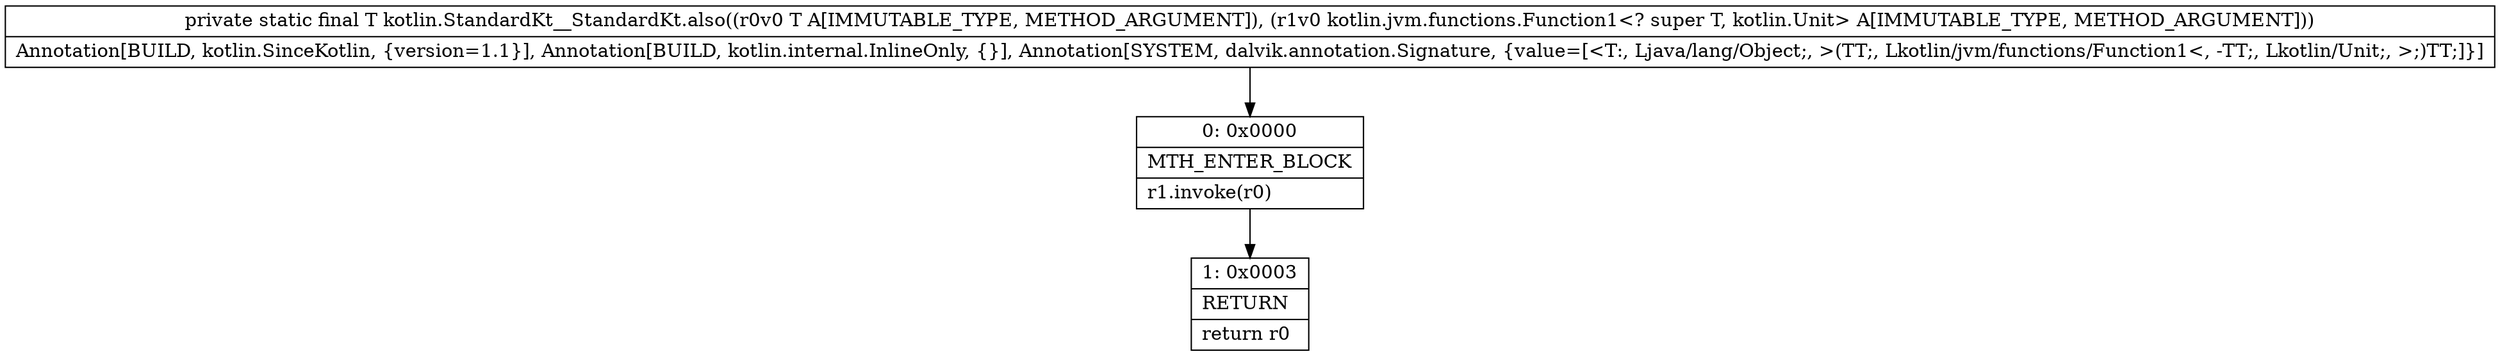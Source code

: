 digraph "CFG forkotlin.StandardKt__StandardKt.also(Ljava\/lang\/Object;Lkotlin\/jvm\/functions\/Function1;)Ljava\/lang\/Object;" {
Node_0 [shape=record,label="{0\:\ 0x0000|MTH_ENTER_BLOCK\l|r1.invoke(r0)\l}"];
Node_1 [shape=record,label="{1\:\ 0x0003|RETURN\l|return r0\l}"];
MethodNode[shape=record,label="{private static final T kotlin.StandardKt__StandardKt.also((r0v0 T A[IMMUTABLE_TYPE, METHOD_ARGUMENT]), (r1v0 kotlin.jvm.functions.Function1\<? super T, kotlin.Unit\> A[IMMUTABLE_TYPE, METHOD_ARGUMENT]))  | Annotation[BUILD, kotlin.SinceKotlin, \{version=1.1\}], Annotation[BUILD, kotlin.internal.InlineOnly, \{\}], Annotation[SYSTEM, dalvik.annotation.Signature, \{value=[\<T:, Ljava\/lang\/Object;, \>(TT;, Lkotlin\/jvm\/functions\/Function1\<, \-TT;, Lkotlin\/Unit;, \>;)TT;]\}]\l}"];
MethodNode -> Node_0;
Node_0 -> Node_1;
}

